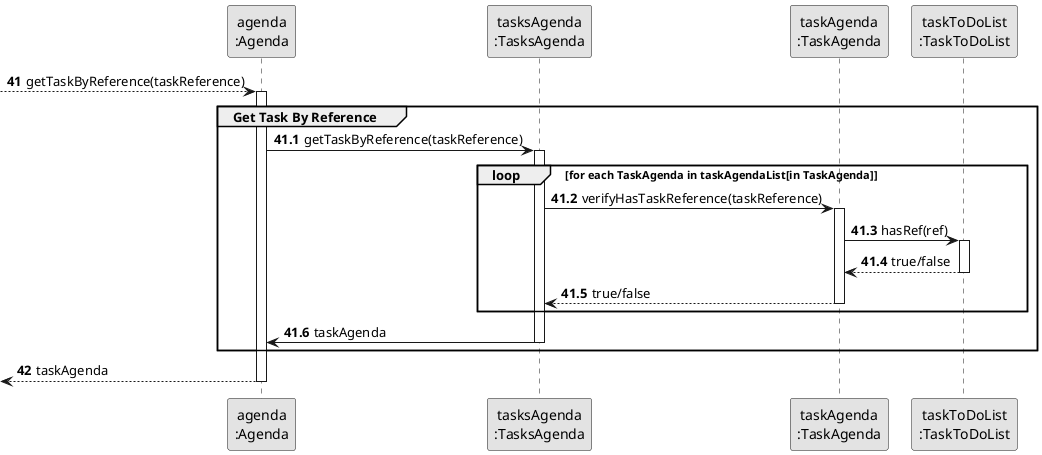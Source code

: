 @startuml
'https://plantuml.com/sequence-diagram
skinparam monochrome true
skinparam packageStyle rectangle
skinparam shadowing false

participant "agenda\n:Agenda" as AGENDA
participant "tasksAgenda\n:TasksAgenda" as TASKSAGENDA
participant "taskAgenda\n:TaskAgenda" as TASK
participant "taskToDoList\n:TaskToDoList" as TODO

autonumber 41

--> AGENDA : getTaskByReference(taskReference)

autonumber 41.1

activate AGENDA

group Get Task By Reference

AGENDA -> TASKSAGENDA : getTaskByReference(taskReference)

activate TASKSAGENDA

loop for each TaskAgenda in taskAgendaList[in TaskAgenda]

TASKSAGENDA -> TASK : verifyHasTaskReference(taskReference)

activate TASK

TASK -> TODO : hasRef(ref)

activate TODO

TODO --> TASK : true/false

deactivate TODO

TASK --> TASKSAGENDA :true/false

deactivate TASK

end

TASKSAGENDA -> AGENDA : taskAgenda

deactivate TASKSAGENDA

end

autonumber 42

<--AGENDA : taskAgenda

deactivate AGENDA
@enduml